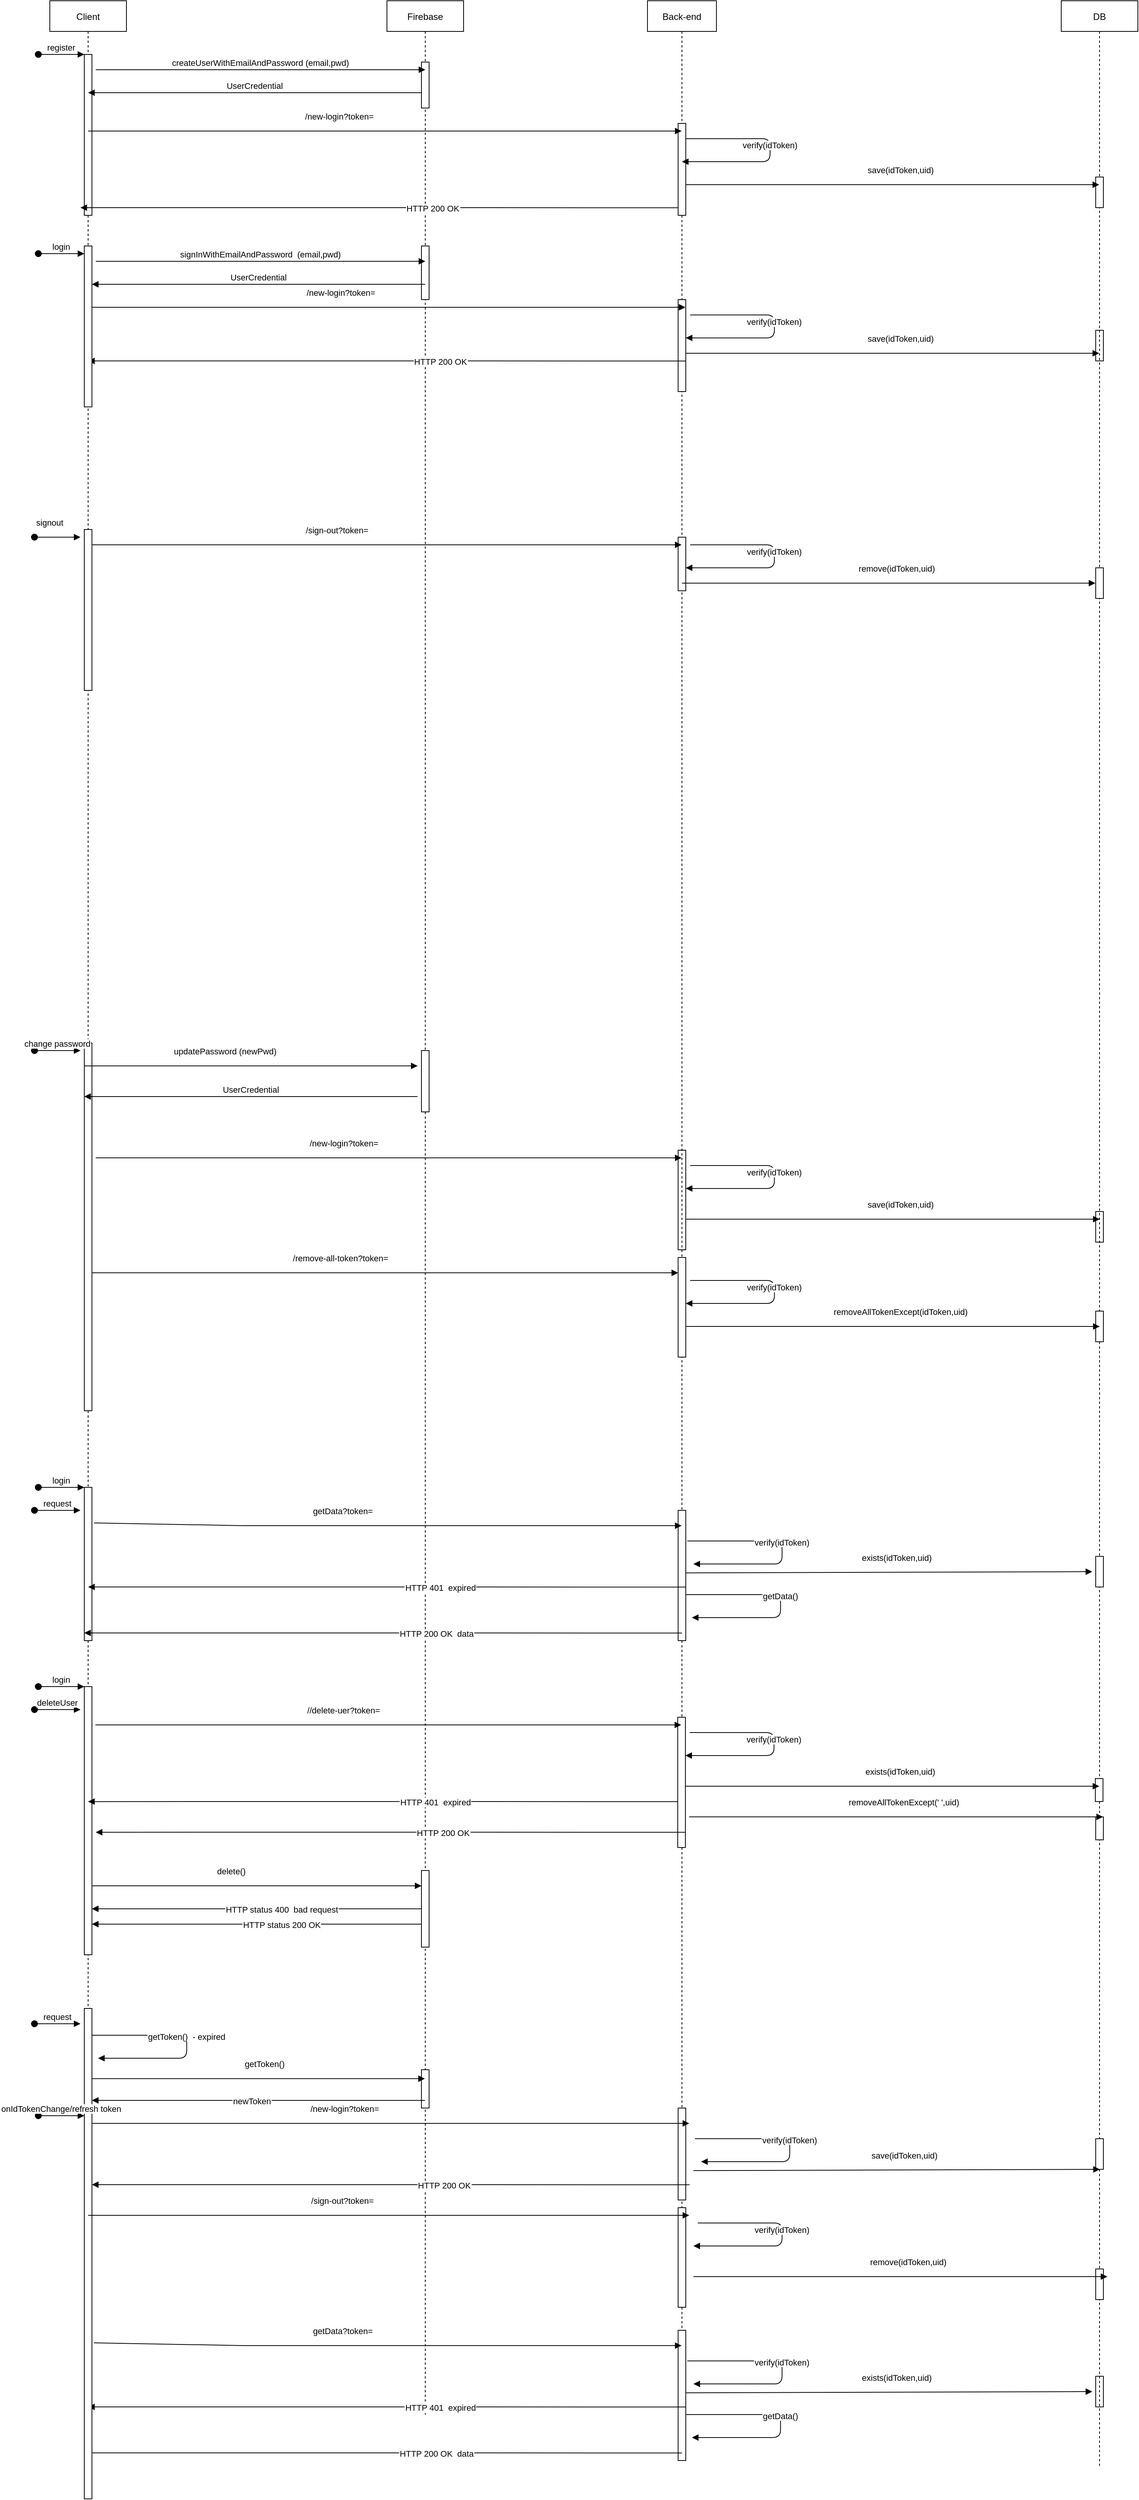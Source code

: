 <mxfile version="13.8.6" type="github">
  <diagram id="kgpKYQtTHZ0yAKxKKP6v" name="Page-1">
    <mxGraphModel dx="1922" dy="1065" grid="1" gridSize="10" guides="1" tooltips="1" connect="1" arrows="1" fold="1" page="1" pageScale="1" pageWidth="850" pageHeight="1100" math="0" shadow="0">
      <root>
        <mxCell id="0" />
        <mxCell id="1" parent="0" />
        <mxCell id="cr8irGBxpJgkFazn-tBJ-20" style="edgeStyle=none;orthogonalLoop=1;jettySize=auto;html=1;shadow=0;endArrow=block;strokeWidth=1;" edge="1" parent="1" source="3nuBFxr9cyL0pnOWT2aG-1">
          <mxGeometry relative="1" as="geometry">
            <mxPoint x="170" y="710" as="targetPoint" />
          </mxGeometry>
        </mxCell>
        <mxCell id="3nuBFxr9cyL0pnOWT2aG-1" value="Client" style="shape=umlLifeline;perimeter=lifelinePerimeter;container=1;collapsible=0;recursiveResize=0;rounded=0;shadow=0;strokeWidth=1;" parent="1" vertex="1">
          <mxGeometry x="120" y="80" width="100" height="3200" as="geometry" />
        </mxCell>
        <mxCell id="3nuBFxr9cyL0pnOWT2aG-2" value="" style="points=[];perimeter=orthogonalPerimeter;rounded=0;shadow=0;strokeWidth=1;" parent="3nuBFxr9cyL0pnOWT2aG-1" vertex="1">
          <mxGeometry x="45" y="70" width="10" height="210" as="geometry" />
        </mxCell>
        <mxCell id="3nuBFxr9cyL0pnOWT2aG-3" value="register" style="verticalAlign=bottom;startArrow=oval;endArrow=block;startSize=8;shadow=0;strokeWidth=1;" parent="3nuBFxr9cyL0pnOWT2aG-1" target="3nuBFxr9cyL0pnOWT2aG-2" edge="1">
          <mxGeometry relative="1" as="geometry">
            <mxPoint x="-15" y="70" as="sourcePoint" />
          </mxGeometry>
        </mxCell>
        <mxCell id="cr8irGBxpJgkFazn-tBJ-95" value="" style="points=[];perimeter=orthogonalPerimeter;rounded=0;shadow=0;strokeWidth=1;" vertex="1" parent="3nuBFxr9cyL0pnOWT2aG-1">
          <mxGeometry x="45" y="1360" width="10" height="480" as="geometry" />
        </mxCell>
        <mxCell id="cr8irGBxpJgkFazn-tBJ-98" value="" style="points=[];perimeter=orthogonalPerimeter;rounded=0;shadow=0;strokeWidth=1;" vertex="1" parent="3nuBFxr9cyL0pnOWT2aG-1">
          <mxGeometry x="820" y="1500" width="10" height="130" as="geometry" />
        </mxCell>
        <mxCell id="cr8irGBxpJgkFazn-tBJ-99" value="/new-login?token=" style="verticalAlign=bottom;endArrow=block;shadow=0;strokeWidth=1;" edge="1" parent="3nuBFxr9cyL0pnOWT2aG-1">
          <mxGeometry x="-0.153" y="10" relative="1" as="geometry">
            <mxPoint x="60" y="1510" as="sourcePoint" />
            <mxPoint x="824.5" y="1510" as="targetPoint" />
            <Array as="points">
              <mxPoint x="255" y="1510" />
            </Array>
            <mxPoint as="offset" />
          </mxGeometry>
        </mxCell>
        <mxCell id="cr8irGBxpJgkFazn-tBJ-101" value="" style="points=[];perimeter=orthogonalPerimeter;rounded=0;shadow=0;strokeWidth=1;" vertex="1" parent="3nuBFxr9cyL0pnOWT2aG-1">
          <mxGeometry x="1365" y="1580" width="10" height="40" as="geometry" />
        </mxCell>
        <mxCell id="cr8irGBxpJgkFazn-tBJ-102" value="updatePassword (newPwd)" style="verticalAlign=bottom;endArrow=block;shadow=0;strokeWidth=1;" edge="1" parent="3nuBFxr9cyL0pnOWT2aG-1">
          <mxGeometry x="-0.153" y="10" relative="1" as="geometry">
            <mxPoint x="45" y="1390" as="sourcePoint" />
            <mxPoint x="480" y="1390" as="targetPoint" />
            <Array as="points">
              <mxPoint x="255" y="1390" />
            </Array>
            <mxPoint as="offset" />
          </mxGeometry>
        </mxCell>
        <mxCell id="cr8irGBxpJgkFazn-tBJ-104" value="change password" style="verticalAlign=bottom;startArrow=oval;endArrow=block;startSize=8;shadow=0;strokeWidth=1;" edge="1" parent="3nuBFxr9cyL0pnOWT2aG-1">
          <mxGeometry relative="1" as="geometry">
            <mxPoint x="-20" y="1370" as="sourcePoint" />
            <mxPoint x="40" y="1370" as="targetPoint" />
          </mxGeometry>
        </mxCell>
        <mxCell id="cr8irGBxpJgkFazn-tBJ-105" value="verify(idToken)" style="verticalAlign=bottom;endArrow=block;shadow=0;strokeWidth=1;" edge="1" parent="3nuBFxr9cyL0pnOWT2aG-1">
          <mxGeometry relative="1" as="geometry">
            <mxPoint x="835.68" y="1520" as="sourcePoint" />
            <mxPoint x="830.004" y="1550" as="targetPoint" />
            <Array as="points">
              <mxPoint x="945.68" y="1520" />
              <mxPoint x="945.68" y="1550" />
              <mxPoint x="845.68" y="1550" />
            </Array>
          </mxGeometry>
        </mxCell>
        <mxCell id="cr8irGBxpJgkFazn-tBJ-108" value="save(idToken,uid)" style="verticalAlign=bottom;endArrow=block;shadow=0;strokeWidth=1;" edge="1" parent="3nuBFxr9cyL0pnOWT2aG-1">
          <mxGeometry x="0.039" y="10" relative="1" as="geometry">
            <mxPoint x="830.004" y="1590" as="sourcePoint" />
            <mxPoint x="1370.18" y="1590" as="targetPoint" />
            <Array as="points" />
            <mxPoint as="offset" />
          </mxGeometry>
        </mxCell>
        <mxCell id="cr8irGBxpJgkFazn-tBJ-164" value="" style="points=[];perimeter=orthogonalPerimeter;rounded=0;shadow=0;strokeWidth=1;" vertex="1" parent="3nuBFxr9cyL0pnOWT2aG-1">
          <mxGeometry x="45" y="2200" width="10" height="350" as="geometry" />
        </mxCell>
        <mxCell id="3nuBFxr9cyL0pnOWT2aG-5" value="Firebase" style="shape=umlLifeline;perimeter=lifelinePerimeter;container=1;collapsible=0;recursiveResize=0;rounded=0;shadow=0;strokeWidth=1;" parent="1" vertex="1">
          <mxGeometry x="560" y="80" width="100" height="3150" as="geometry" />
        </mxCell>
        <mxCell id="3nuBFxr9cyL0pnOWT2aG-6" value="" style="points=[];perimeter=orthogonalPerimeter;rounded=0;shadow=0;strokeWidth=1;" parent="3nuBFxr9cyL0pnOWT2aG-5" vertex="1">
          <mxGeometry x="45" y="80" width="10" height="60" as="geometry" />
        </mxCell>
        <mxCell id="cr8irGBxpJgkFazn-tBJ-24" value="" style="points=[];perimeter=orthogonalPerimeter;rounded=0;shadow=0;strokeWidth=1;" vertex="1" parent="3nuBFxr9cyL0pnOWT2aG-5">
          <mxGeometry x="45" y="320" width="10" height="70" as="geometry" />
        </mxCell>
        <mxCell id="cr8irGBxpJgkFazn-tBJ-109" value="" style="points=[];perimeter=orthogonalPerimeter;rounded=0;shadow=0;strokeWidth=1;" vertex="1" parent="3nuBFxr9cyL0pnOWT2aG-5">
          <mxGeometry x="45" y="1370" width="10" height="80" as="geometry" />
        </mxCell>
        <mxCell id="cr8irGBxpJgkFazn-tBJ-170" value="" style="points=[];perimeter=orthogonalPerimeter;rounded=0;shadow=0;strokeWidth=1;" vertex="1" parent="3nuBFxr9cyL0pnOWT2aG-5">
          <mxGeometry x="45" y="2440" width="10" height="100" as="geometry" />
        </mxCell>
        <mxCell id="cr8irGBxpJgkFazn-tBJ-206" value="" style="points=[];perimeter=orthogonalPerimeter;rounded=0;shadow=0;strokeWidth=1;" vertex="1" parent="3nuBFxr9cyL0pnOWT2aG-5">
          <mxGeometry x="45" y="2700" width="10" height="50" as="geometry" />
        </mxCell>
        <mxCell id="3nuBFxr9cyL0pnOWT2aG-9" value="UserCredential" style="verticalAlign=bottom;endArrow=block;shadow=0;strokeWidth=1;" parent="1" source="3nuBFxr9cyL0pnOWT2aG-6" edge="1">
          <mxGeometry relative="1" as="geometry">
            <mxPoint x="240" y="200" as="sourcePoint" />
            <mxPoint x="170" y="200" as="targetPoint" />
          </mxGeometry>
        </mxCell>
        <mxCell id="cr8irGBxpJgkFazn-tBJ-2" value="createUserWithEmailAndPassword (email,pwd)" style="verticalAlign=bottom;endArrow=block;shadow=0;strokeWidth=1;" edge="1" parent="1">
          <mxGeometry relative="1" as="geometry">
            <mxPoint x="180" y="170" as="sourcePoint" />
            <mxPoint x="610" y="170" as="targetPoint" />
            <Array as="points">
              <mxPoint x="390" y="170" />
            </Array>
          </mxGeometry>
        </mxCell>
        <mxCell id="cr8irGBxpJgkFazn-tBJ-3" value="Back-end" style="shape=umlLifeline;perimeter=lifelinePerimeter;container=1;collapsible=0;recursiveResize=0;rounded=0;shadow=0;strokeWidth=1;" vertex="1" parent="1">
          <mxGeometry x="900" y="80" width="90" height="3210" as="geometry" />
        </mxCell>
        <mxCell id="cr8irGBxpJgkFazn-tBJ-4" value="" style="points=[];perimeter=orthogonalPerimeter;rounded=0;shadow=0;strokeWidth=1;" vertex="1" parent="cr8irGBxpJgkFazn-tBJ-3">
          <mxGeometry x="40" y="160" width="10" height="120" as="geometry" />
        </mxCell>
        <mxCell id="cr8irGBxpJgkFazn-tBJ-26" value="" style="points=[];perimeter=orthogonalPerimeter;rounded=0;shadow=0;strokeWidth=1;" vertex="1" parent="cr8irGBxpJgkFazn-tBJ-3">
          <mxGeometry x="40" y="390" width="10" height="120" as="geometry" />
        </mxCell>
        <mxCell id="cr8irGBxpJgkFazn-tBJ-27" value="" style="points=[];perimeter=orthogonalPerimeter;rounded=0;shadow=0;strokeWidth=1;" vertex="1" parent="cr8irGBxpJgkFazn-tBJ-3">
          <mxGeometry x="585" y="430" width="10" height="40" as="geometry" />
        </mxCell>
        <mxCell id="cr8irGBxpJgkFazn-tBJ-28" value="/new-login?token=" style="verticalAlign=bottom;endArrow=block;shadow=0;strokeWidth=1;" edge="1" parent="cr8irGBxpJgkFazn-tBJ-3">
          <mxGeometry x="-0.153" y="10" relative="1" as="geometry">
            <mxPoint x="-730" y="400" as="sourcePoint" />
            <mxPoint x="49.5" y="400" as="targetPoint" />
            <Array as="points">
              <mxPoint x="-520" y="400" />
            </Array>
            <mxPoint as="offset" />
          </mxGeometry>
        </mxCell>
        <mxCell id="cr8irGBxpJgkFazn-tBJ-34" value="HTTP 200 OK" style="verticalAlign=bottom;endArrow=block;shadow=0;strokeWidth=1;entryX=0.5;entryY=0.567;entryDx=0;entryDy=0;entryPerimeter=0;" edge="1" parent="cr8irGBxpJgkFazn-tBJ-3">
          <mxGeometry x="-0.179" y="10" relative="1" as="geometry">
            <mxPoint x="50" y="470.1" as="sourcePoint" />
            <mxPoint x="-730" y="470" as="targetPoint" />
            <Array as="points">
              <mxPoint x="-520" y="470" />
            </Array>
            <mxPoint as="offset" />
          </mxGeometry>
        </mxCell>
        <mxCell id="cr8irGBxpJgkFazn-tBJ-87" value="verify(idToken)" style="verticalAlign=bottom;endArrow=block;shadow=0;strokeWidth=1;" edge="1" parent="cr8irGBxpJgkFazn-tBJ-3">
          <mxGeometry relative="1" as="geometry">
            <mxPoint x="55.68" y="410" as="sourcePoint" />
            <mxPoint x="50.004" y="440" as="targetPoint" />
            <Array as="points">
              <mxPoint x="165.68" y="410" />
              <mxPoint x="165.68" y="440" />
              <mxPoint x="65.68" y="440" />
            </Array>
          </mxGeometry>
        </mxCell>
        <mxCell id="cr8irGBxpJgkFazn-tBJ-116" value="" style="points=[];perimeter=orthogonalPerimeter;rounded=0;shadow=0;strokeWidth=1;" vertex="1" parent="cr8irGBxpJgkFazn-tBJ-3">
          <mxGeometry x="40" y="1640" width="10" height="130" as="geometry" />
        </mxCell>
        <mxCell id="cr8irGBxpJgkFazn-tBJ-208" value="" style="points=[];perimeter=orthogonalPerimeter;rounded=0;shadow=0;strokeWidth=1;" vertex="1" parent="cr8irGBxpJgkFazn-tBJ-3">
          <mxGeometry x="585" y="3100" width="10" height="40" as="geometry" />
        </mxCell>
        <mxCell id="cr8irGBxpJgkFazn-tBJ-210" value="" style="points=[];perimeter=orthogonalPerimeter;rounded=0;shadow=0;strokeWidth=1;" vertex="1" parent="cr8irGBxpJgkFazn-tBJ-3">
          <mxGeometry x="40" y="3040" width="10" height="170" as="geometry" />
        </mxCell>
        <mxCell id="cr8irGBxpJgkFazn-tBJ-211" value="getData?token=" style="verticalAlign=bottom;endArrow=block;shadow=0;strokeWidth=1;exitX=1.259;exitY=0.232;exitDx=0;exitDy=0;exitPerimeter=0;" edge="1" parent="cr8irGBxpJgkFazn-tBJ-3">
          <mxGeometry x="-0.153" y="10" relative="1" as="geometry">
            <mxPoint x="-722.41" y="3056.4" as="sourcePoint" />
            <mxPoint x="44.5" y="3060" as="targetPoint" />
            <Array as="points">
              <mxPoint x="-525" y="3060" />
            </Array>
            <mxPoint as="offset" />
          </mxGeometry>
        </mxCell>
        <mxCell id="cr8irGBxpJgkFazn-tBJ-212" value="HTTP 200 OK  data" style="verticalAlign=bottom;endArrow=block;shadow=0;strokeWidth=1;entryX=0.5;entryY=0.567;entryDx=0;entryDy=0;entryPerimeter=0;" edge="1" parent="cr8irGBxpJgkFazn-tBJ-3">
          <mxGeometry x="-0.179" y="10" relative="1" as="geometry">
            <mxPoint x="45.0" y="3200.1" as="sourcePoint" />
            <mxPoint x="-735" y="3200" as="targetPoint" />
            <Array as="points">
              <mxPoint x="-525" y="3200" />
            </Array>
            <mxPoint as="offset" />
          </mxGeometry>
        </mxCell>
        <mxCell id="cr8irGBxpJgkFazn-tBJ-214" value="exists(idToken,uid)" style="verticalAlign=bottom;endArrow=block;shadow=0;strokeWidth=1;exitX=1.406;exitY=0.514;exitDx=0;exitDy=0;exitPerimeter=0;" edge="1" parent="cr8irGBxpJgkFazn-tBJ-3">
          <mxGeometry x="0.039" y="10" relative="1" as="geometry">
            <mxPoint x="50.0" y="3121.68" as="sourcePoint" />
            <mxPoint x="580.44" y="3120" as="targetPoint" />
            <Array as="points" />
            <mxPoint as="offset" />
          </mxGeometry>
        </mxCell>
        <mxCell id="cr8irGBxpJgkFazn-tBJ-215" value="verify(idToken)" style="verticalAlign=bottom;endArrow=block;shadow=0;strokeWidth=1;" edge="1" parent="cr8irGBxpJgkFazn-tBJ-3">
          <mxGeometry relative="1" as="geometry">
            <mxPoint x="52" y="3080" as="sourcePoint" />
            <mxPoint x="60.004" y="3110" as="targetPoint" />
            <Array as="points">
              <mxPoint x="175.68" y="3080" />
              <mxPoint x="175.68" y="3110" />
              <mxPoint x="75.68" y="3110" />
            </Array>
          </mxGeometry>
        </mxCell>
        <mxCell id="cr8irGBxpJgkFazn-tBJ-216" value="getData()" style="verticalAlign=bottom;endArrow=block;shadow=0;strokeWidth=1;" edge="1" parent="cr8irGBxpJgkFazn-tBJ-3">
          <mxGeometry relative="1" as="geometry">
            <mxPoint x="50" y="3150" as="sourcePoint" />
            <mxPoint x="58.004" y="3180" as="targetPoint" />
            <Array as="points">
              <mxPoint x="173.68" y="3150" />
              <mxPoint x="173.68" y="3180" />
              <mxPoint x="73.68" y="3180" />
            </Array>
          </mxGeometry>
        </mxCell>
        <mxCell id="cr8irGBxpJgkFazn-tBJ-217" value="HTTP 401  expired" style="verticalAlign=bottom;endArrow=block;shadow=0;strokeWidth=1;entryX=0.5;entryY=0.567;entryDx=0;entryDy=0;entryPerimeter=0;" edge="1" parent="cr8irGBxpJgkFazn-tBJ-3">
          <mxGeometry x="-0.179" y="10" relative="1" as="geometry">
            <mxPoint x="50.0" y="3140.1" as="sourcePoint" />
            <mxPoint x="-730" y="3140" as="targetPoint" />
            <Array as="points">
              <mxPoint x="-520" y="3140" />
            </Array>
            <mxPoint as="offset" />
          </mxGeometry>
        </mxCell>
        <mxCell id="cr8irGBxpJgkFazn-tBJ-188" value="" style="points=[];perimeter=orthogonalPerimeter;rounded=0;shadow=0;strokeWidth=1;" vertex="1" parent="cr8irGBxpJgkFazn-tBJ-3">
          <mxGeometry x="40" y="2750" width="10" height="120" as="geometry" />
        </mxCell>
        <mxCell id="cr8irGBxpJgkFazn-tBJ-5" value="DB" style="shape=umlLifeline;perimeter=lifelinePerimeter;container=1;collapsible=0;recursiveResize=0;rounded=0;shadow=0;strokeWidth=1;" vertex="1" parent="1">
          <mxGeometry x="1440" y="80" width="100" height="3220" as="geometry" />
        </mxCell>
        <mxCell id="cr8irGBxpJgkFazn-tBJ-6" value="" style="points=[];perimeter=orthogonalPerimeter;rounded=0;shadow=0;strokeWidth=1;" vertex="1" parent="cr8irGBxpJgkFazn-tBJ-5">
          <mxGeometry x="45" y="230" width="10" height="40" as="geometry" />
        </mxCell>
        <mxCell id="cr8irGBxpJgkFazn-tBJ-37" value="" style="points=[];perimeter=orthogonalPerimeter;rounded=0;shadow=0;strokeWidth=1;" vertex="1" parent="cr8irGBxpJgkFazn-tBJ-5">
          <mxGeometry x="45" y="740" width="10" height="40" as="geometry" />
        </mxCell>
        <mxCell id="cr8irGBxpJgkFazn-tBJ-119" value="" style="points=[];perimeter=orthogonalPerimeter;rounded=0;shadow=0;strokeWidth=1;" vertex="1" parent="cr8irGBxpJgkFazn-tBJ-5">
          <mxGeometry x="45" y="1710" width="10" height="40" as="geometry" />
        </mxCell>
        <mxCell id="cr8irGBxpJgkFazn-tBJ-124" value="" style="points=[];perimeter=orthogonalPerimeter;rounded=0;shadow=0;strokeWidth=1;" vertex="1" parent="cr8irGBxpJgkFazn-tBJ-5">
          <mxGeometry x="45" y="2030" width="10" height="40" as="geometry" />
        </mxCell>
        <mxCell id="cr8irGBxpJgkFazn-tBJ-167" value="" style="points=[];perimeter=orthogonalPerimeter;rounded=0;shadow=0;strokeWidth=1;" vertex="1" parent="cr8irGBxpJgkFazn-tBJ-5">
          <mxGeometry x="45" y="2370" width="10" height="30" as="geometry" />
        </mxCell>
        <mxCell id="cr8irGBxpJgkFazn-tBJ-192" value="" style="points=[];perimeter=orthogonalPerimeter;rounded=0;shadow=0;strokeWidth=1;" vertex="1" parent="cr8irGBxpJgkFazn-tBJ-5">
          <mxGeometry x="45" y="2960" width="10" height="40" as="geometry" />
        </mxCell>
        <mxCell id="cr8irGBxpJgkFazn-tBJ-191" value="" style="points=[];perimeter=orthogonalPerimeter;rounded=0;shadow=0;strokeWidth=1;" vertex="1" parent="cr8irGBxpJgkFazn-tBJ-5">
          <mxGeometry x="45" y="2790" width="10" height="40" as="geometry" />
        </mxCell>
        <mxCell id="cr8irGBxpJgkFazn-tBJ-10" value="/new-login?token=" style="verticalAlign=bottom;endArrow=block;shadow=0;strokeWidth=1;" edge="1" parent="1" target="cr8irGBxpJgkFazn-tBJ-3">
          <mxGeometry x="-0.153" y="10" relative="1" as="geometry">
            <mxPoint x="170" y="250" as="sourcePoint" />
            <mxPoint x="600" y="250" as="targetPoint" />
            <Array as="points">
              <mxPoint x="380" y="250" />
            </Array>
            <mxPoint as="offset" />
          </mxGeometry>
        </mxCell>
        <mxCell id="cr8irGBxpJgkFazn-tBJ-13" value="verify(idToken)" style="verticalAlign=bottom;endArrow=block;shadow=0;strokeWidth=1;" edge="1" parent="1" target="cr8irGBxpJgkFazn-tBJ-3">
          <mxGeometry relative="1" as="geometry">
            <mxPoint x="950" y="260" as="sourcePoint" />
            <mxPoint x="1000" y="310" as="targetPoint" />
            <Array as="points">
              <mxPoint x="1060" y="260" />
              <mxPoint x="1060" y="290" />
              <mxPoint x="960" y="290" />
            </Array>
          </mxGeometry>
        </mxCell>
        <mxCell id="cr8irGBxpJgkFazn-tBJ-18" value="HTTP 200 OK" style="verticalAlign=bottom;endArrow=block;shadow=0;strokeWidth=1;entryX=0.5;entryY=0.567;entryDx=0;entryDy=0;entryPerimeter=0;" edge="1" parent="1">
          <mxGeometry x="-0.179" y="10" relative="1" as="geometry">
            <mxPoint x="940" y="350.1" as="sourcePoint" />
            <mxPoint x="160" y="350" as="targetPoint" />
            <Array as="points">
              <mxPoint x="370" y="350" />
            </Array>
            <mxPoint as="offset" />
          </mxGeometry>
        </mxCell>
        <mxCell id="cr8irGBxpJgkFazn-tBJ-21" value="" style="points=[];perimeter=orthogonalPerimeter;rounded=0;shadow=0;strokeWidth=1;" vertex="1" parent="1">
          <mxGeometry x="165" y="400" width="10" height="210" as="geometry" />
        </mxCell>
        <mxCell id="cr8irGBxpJgkFazn-tBJ-22" value="login" style="verticalAlign=bottom;startArrow=oval;endArrow=block;startSize=8;shadow=0;strokeWidth=1;" edge="1" parent="1">
          <mxGeometry relative="1" as="geometry">
            <mxPoint x="105" y="410" as="sourcePoint" />
            <mxPoint x="165" y="410" as="targetPoint" />
          </mxGeometry>
        </mxCell>
        <mxCell id="cr8irGBxpJgkFazn-tBJ-23" value="signInWithEmailAndPassword  (email,pwd)" style="verticalAlign=bottom;endArrow=block;shadow=0;strokeWidth=1;" edge="1" parent="1">
          <mxGeometry relative="1" as="geometry">
            <mxPoint x="180" y="420" as="sourcePoint" />
            <mxPoint x="610" y="420" as="targetPoint" />
            <Array as="points">
              <mxPoint x="390" y="420" />
            </Array>
          </mxGeometry>
        </mxCell>
        <mxCell id="cr8irGBxpJgkFazn-tBJ-25" value="UserCredential" style="verticalAlign=bottom;endArrow=block;shadow=0;strokeWidth=1;" edge="1" parent="1">
          <mxGeometry relative="1" as="geometry">
            <mxPoint x="610" y="450" as="sourcePoint" />
            <mxPoint x="175" y="450" as="targetPoint" />
          </mxGeometry>
        </mxCell>
        <mxCell id="cr8irGBxpJgkFazn-tBJ-36" value="" style="points=[];perimeter=orthogonalPerimeter;rounded=0;shadow=0;strokeWidth=1;" vertex="1" parent="1">
          <mxGeometry x="940" y="780" width="10" height="70" as="geometry" />
        </mxCell>
        <mxCell id="cr8irGBxpJgkFazn-tBJ-38" value="/sign-out?token=" style="verticalAlign=bottom;endArrow=block;shadow=0;strokeWidth=1;" edge="1" parent="1">
          <mxGeometry x="-0.153" y="10" relative="1" as="geometry">
            <mxPoint x="165" y="790" as="sourcePoint" />
            <mxPoint x="944.5" y="790" as="targetPoint" />
            <Array as="points">
              <mxPoint x="375" y="790" />
            </Array>
            <mxPoint as="offset" />
          </mxGeometry>
        </mxCell>
        <mxCell id="cr8irGBxpJgkFazn-tBJ-41" value="remove(idToken,uid)" style="verticalAlign=bottom;endArrow=block;shadow=0;strokeWidth=1;" edge="1" parent="1" source="cr8irGBxpJgkFazn-tBJ-3">
          <mxGeometry x="0.039" y="10" relative="1" as="geometry">
            <mxPoint x="1215" y="840" as="sourcePoint" />
            <mxPoint x="1484.5" y="840" as="targetPoint" />
            <Array as="points" />
            <mxPoint as="offset" />
          </mxGeometry>
        </mxCell>
        <mxCell id="cr8irGBxpJgkFazn-tBJ-45" value="" style="points=[];perimeter=orthogonalPerimeter;rounded=0;shadow=0;strokeWidth=1;" vertex="1" parent="1">
          <mxGeometry x="165" y="770" width="10" height="210" as="geometry" />
        </mxCell>
        <mxCell id="cr8irGBxpJgkFazn-tBJ-46" value="signout" style="verticalAlign=bottom;startArrow=oval;endArrow=block;startSize=8;shadow=0;strokeWidth=1;" edge="1" parent="1">
          <mxGeometry x="-0.333" y="10" relative="1" as="geometry">
            <mxPoint x="100" y="780" as="sourcePoint" />
            <mxPoint x="160" y="780" as="targetPoint" />
            <mxPoint as="offset" />
          </mxGeometry>
        </mxCell>
        <mxCell id="cr8irGBxpJgkFazn-tBJ-86" value="save(idToken,uid)" style="verticalAlign=bottom;endArrow=block;shadow=0;strokeWidth=1;" edge="1" parent="1" target="cr8irGBxpJgkFazn-tBJ-5">
          <mxGeometry x="0.039" y="10" relative="1" as="geometry">
            <mxPoint x="950" y="320" as="sourcePoint" />
            <mxPoint x="1200" y="320" as="targetPoint" />
            <Array as="points" />
            <mxPoint as="offset" />
          </mxGeometry>
        </mxCell>
        <mxCell id="cr8irGBxpJgkFazn-tBJ-88" value="save(idToken,uid)" style="verticalAlign=bottom;endArrow=block;shadow=0;strokeWidth=1;" edge="1" parent="1">
          <mxGeometry x="0.039" y="10" relative="1" as="geometry">
            <mxPoint x="950" y="540" as="sourcePoint" />
            <mxPoint x="1489.5" y="540" as="targetPoint" />
            <Array as="points" />
            <mxPoint as="offset" />
          </mxGeometry>
        </mxCell>
        <mxCell id="cr8irGBxpJgkFazn-tBJ-89" value="verify(idToken)" style="verticalAlign=bottom;endArrow=block;shadow=0;strokeWidth=1;" edge="1" parent="1">
          <mxGeometry relative="1" as="geometry">
            <mxPoint x="955.68" y="790" as="sourcePoint" />
            <mxPoint x="950.004" y="820" as="targetPoint" />
            <Array as="points">
              <mxPoint x="1065.68" y="790" />
              <mxPoint x="1065.68" y="820" />
              <mxPoint x="965.68" y="820" />
            </Array>
          </mxGeometry>
        </mxCell>
        <mxCell id="cr8irGBxpJgkFazn-tBJ-114" value="UserCredential" style="verticalAlign=bottom;endArrow=block;shadow=0;strokeWidth=1;" edge="1" parent="1">
          <mxGeometry relative="1" as="geometry">
            <mxPoint x="600" y="1510" as="sourcePoint" />
            <mxPoint x="165" y="1510" as="targetPoint" />
          </mxGeometry>
        </mxCell>
        <mxCell id="cr8irGBxpJgkFazn-tBJ-115" value="/remove-all-token?token=" style="verticalAlign=bottom;endArrow=block;shadow=0;strokeWidth=1;" edge="1" parent="1">
          <mxGeometry x="-0.153" y="10" relative="1" as="geometry">
            <mxPoint x="175.5" y="1740" as="sourcePoint" />
            <mxPoint x="940" y="1740" as="targetPoint" />
            <Array as="points">
              <mxPoint x="370.5" y="1740" />
            </Array>
            <mxPoint as="offset" />
          </mxGeometry>
        </mxCell>
        <mxCell id="cr8irGBxpJgkFazn-tBJ-117" value="verify(idToken)" style="verticalAlign=bottom;endArrow=block;shadow=0;strokeWidth=1;" edge="1" parent="1">
          <mxGeometry relative="1" as="geometry">
            <mxPoint x="955.68" y="1750" as="sourcePoint" />
            <mxPoint x="950.004" y="1780" as="targetPoint" />
            <Array as="points">
              <mxPoint x="1065.68" y="1750" />
              <mxPoint x="1065.68" y="1780" />
              <mxPoint x="965.68" y="1780" />
            </Array>
          </mxGeometry>
        </mxCell>
        <mxCell id="cr8irGBxpJgkFazn-tBJ-118" value="removeAllTokenExcept(idToken,uid)" style="verticalAlign=bottom;endArrow=block;shadow=0;strokeWidth=1;" edge="1" parent="1">
          <mxGeometry x="0.039" y="10" relative="1" as="geometry">
            <mxPoint x="950" y="1810" as="sourcePoint" />
            <mxPoint x="1490.176" y="1810" as="targetPoint" />
            <Array as="points" />
            <mxPoint as="offset" />
          </mxGeometry>
        </mxCell>
        <mxCell id="cr8irGBxpJgkFazn-tBJ-120" value="" style="points=[];perimeter=orthogonalPerimeter;rounded=0;shadow=0;strokeWidth=1;" vertex="1" parent="1">
          <mxGeometry x="165" y="2020" width="10" height="200" as="geometry" />
        </mxCell>
        <mxCell id="cr8irGBxpJgkFazn-tBJ-121" value="" style="points=[];perimeter=orthogonalPerimeter;rounded=0;shadow=0;strokeWidth=1;" vertex="1" parent="1">
          <mxGeometry x="940" y="2050" width="10" height="170" as="geometry" />
        </mxCell>
        <mxCell id="cr8irGBxpJgkFazn-tBJ-126" value="getData?token=" style="verticalAlign=bottom;endArrow=block;shadow=0;strokeWidth=1;exitX=1.259;exitY=0.232;exitDx=0;exitDy=0;exitPerimeter=0;" edge="1" parent="1" source="cr8irGBxpJgkFazn-tBJ-120">
          <mxGeometry x="-0.153" y="10" relative="1" as="geometry">
            <mxPoint x="165" y="2070" as="sourcePoint" />
            <mxPoint x="944.5" y="2070" as="targetPoint" />
            <Array as="points">
              <mxPoint x="375" y="2070" />
            </Array>
            <mxPoint as="offset" />
          </mxGeometry>
        </mxCell>
        <mxCell id="cr8irGBxpJgkFazn-tBJ-127" value="HTTP 200 OK  data" style="verticalAlign=bottom;endArrow=block;shadow=0;strokeWidth=1;entryX=0.5;entryY=0.567;entryDx=0;entryDy=0;entryPerimeter=0;" edge="1" parent="1">
          <mxGeometry x="-0.179" y="10" relative="1" as="geometry">
            <mxPoint x="945.0" y="2210.1" as="sourcePoint" />
            <mxPoint x="165" y="2210" as="targetPoint" />
            <Array as="points">
              <mxPoint x="375" y="2210" />
            </Array>
            <mxPoint as="offset" />
          </mxGeometry>
        </mxCell>
        <mxCell id="cr8irGBxpJgkFazn-tBJ-128" value="request" style="verticalAlign=bottom;startArrow=oval;endArrow=block;startSize=8;shadow=0;strokeWidth=1;" edge="1" parent="1">
          <mxGeometry relative="1" as="geometry">
            <mxPoint x="100" y="2050" as="sourcePoint" />
            <mxPoint x="160" y="2050" as="targetPoint" />
          </mxGeometry>
        </mxCell>
        <mxCell id="cr8irGBxpJgkFazn-tBJ-130" value="exists(idToken,uid)" style="verticalAlign=bottom;endArrow=block;shadow=0;strokeWidth=1;exitX=1.406;exitY=0.514;exitDx=0;exitDy=0;exitPerimeter=0;" edge="1" parent="1">
          <mxGeometry x="0.039" y="10" relative="1" as="geometry">
            <mxPoint x="950.0" y="2131.68" as="sourcePoint" />
            <mxPoint x="1480.44" y="2130" as="targetPoint" />
            <Array as="points" />
            <mxPoint as="offset" />
          </mxGeometry>
        </mxCell>
        <mxCell id="cr8irGBxpJgkFazn-tBJ-131" value="verify(idToken)" style="verticalAlign=bottom;endArrow=block;shadow=0;strokeWidth=1;" edge="1" parent="1">
          <mxGeometry relative="1" as="geometry">
            <mxPoint x="952" y="2090" as="sourcePoint" />
            <mxPoint x="960.004" y="2120" as="targetPoint" />
            <Array as="points">
              <mxPoint x="1075.68" y="2090" />
              <mxPoint x="1075.68" y="2120" />
              <mxPoint x="975.68" y="2120" />
            </Array>
          </mxGeometry>
        </mxCell>
        <mxCell id="cr8irGBxpJgkFazn-tBJ-133" value="getData()" style="verticalAlign=bottom;endArrow=block;shadow=0;strokeWidth=1;" edge="1" parent="1">
          <mxGeometry relative="1" as="geometry">
            <mxPoint x="950" y="2160" as="sourcePoint" />
            <mxPoint x="958.004" y="2190" as="targetPoint" />
            <Array as="points">
              <mxPoint x="1073.68" y="2160" />
              <mxPoint x="1073.68" y="2190" />
              <mxPoint x="973.68" y="2190" />
            </Array>
          </mxGeometry>
        </mxCell>
        <mxCell id="cr8irGBxpJgkFazn-tBJ-134" value="HTTP 401  expired" style="verticalAlign=bottom;endArrow=block;shadow=0;strokeWidth=1;entryX=0.5;entryY=0.567;entryDx=0;entryDy=0;entryPerimeter=0;" edge="1" parent="1">
          <mxGeometry x="-0.179" y="10" relative="1" as="geometry">
            <mxPoint x="950.0" y="2150.1" as="sourcePoint" />
            <mxPoint x="170" y="2150" as="targetPoint" />
            <Array as="points">
              <mxPoint x="380" y="2150" />
            </Array>
            <mxPoint as="offset" />
          </mxGeometry>
        </mxCell>
        <mxCell id="cr8irGBxpJgkFazn-tBJ-135" value="login" style="verticalAlign=bottom;startArrow=oval;endArrow=block;startSize=8;shadow=0;strokeWidth=1;" edge="1" parent="1">
          <mxGeometry relative="1" as="geometry">
            <mxPoint x="105" y="2020" as="sourcePoint" />
            <mxPoint x="165" y="2020" as="targetPoint" />
          </mxGeometry>
        </mxCell>
        <mxCell id="cr8irGBxpJgkFazn-tBJ-150" value="" style="points=[];perimeter=orthogonalPerimeter;rounded=0;shadow=0;strokeWidth=1;" vertex="1" parent="1">
          <mxGeometry x="939.5" y="2320" width="10" height="170" as="geometry" />
        </mxCell>
        <mxCell id="cr8irGBxpJgkFazn-tBJ-151" value="//delete-uer?token=" style="verticalAlign=bottom;endArrow=block;shadow=0;strokeWidth=1;" edge="1" parent="1">
          <mxGeometry x="-0.153" y="10" relative="1" as="geometry">
            <mxPoint x="179.5" y="2330" as="sourcePoint" />
            <mxPoint x="944" y="2330" as="targetPoint" />
            <Array as="points">
              <mxPoint x="374.5" y="2330" />
            </Array>
            <mxPoint as="offset" />
          </mxGeometry>
        </mxCell>
        <mxCell id="cr8irGBxpJgkFazn-tBJ-152" value="" style="points=[];perimeter=orthogonalPerimeter;rounded=0;shadow=0;strokeWidth=1;" vertex="1" parent="1">
          <mxGeometry x="1484.5" y="2400" width="10" height="30" as="geometry" />
        </mxCell>
        <mxCell id="cr8irGBxpJgkFazn-tBJ-154" value="deleteUser" style="verticalAlign=bottom;startArrow=oval;endArrow=block;startSize=8;shadow=0;strokeWidth=1;" edge="1" parent="1">
          <mxGeometry relative="1" as="geometry">
            <mxPoint x="100" y="2310" as="sourcePoint" />
            <mxPoint x="160" y="2310" as="targetPoint" />
          </mxGeometry>
        </mxCell>
        <mxCell id="cr8irGBxpJgkFazn-tBJ-155" value="verify(idToken)" style="verticalAlign=bottom;endArrow=block;shadow=0;strokeWidth=1;" edge="1" parent="1">
          <mxGeometry relative="1" as="geometry">
            <mxPoint x="955.18" y="2340" as="sourcePoint" />
            <mxPoint x="949.504" y="2370" as="targetPoint" />
            <Array as="points">
              <mxPoint x="1065.18" y="2340" />
              <mxPoint x="1065.18" y="2370" />
              <mxPoint x="965.18" y="2370" />
            </Array>
          </mxGeometry>
        </mxCell>
        <mxCell id="cr8irGBxpJgkFazn-tBJ-156" value="exists(idToken,uid)" style="verticalAlign=bottom;endArrow=block;shadow=0;strokeWidth=1;" edge="1" parent="1">
          <mxGeometry x="0.039" y="10" relative="1" as="geometry">
            <mxPoint x="949.504" y="2410" as="sourcePoint" />
            <mxPoint x="1489.68" y="2410" as="targetPoint" />
            <Array as="points" />
            <mxPoint as="offset" />
          </mxGeometry>
        </mxCell>
        <mxCell id="cr8irGBxpJgkFazn-tBJ-161" value="delete()" style="verticalAlign=bottom;endArrow=block;shadow=0;strokeWidth=1;" edge="1" parent="1" target="cr8irGBxpJgkFazn-tBJ-170">
          <mxGeometry x="-0.153" y="10" relative="1" as="geometry">
            <mxPoint x="175" y="2540" as="sourcePoint" />
            <mxPoint x="939.5" y="2540" as="targetPoint" />
            <Array as="points">
              <mxPoint x="370" y="2540" />
            </Array>
            <mxPoint as="offset" />
          </mxGeometry>
        </mxCell>
        <mxCell id="cr8irGBxpJgkFazn-tBJ-165" value="login" style="verticalAlign=bottom;startArrow=oval;endArrow=block;startSize=8;shadow=0;strokeWidth=1;" edge="1" parent="1">
          <mxGeometry relative="1" as="geometry">
            <mxPoint x="105" y="2280" as="sourcePoint" />
            <mxPoint x="165" y="2280" as="targetPoint" />
          </mxGeometry>
        </mxCell>
        <mxCell id="cr8irGBxpJgkFazn-tBJ-166" value="removeAllTokenExcept(&#39; &#39;,uid)" style="verticalAlign=bottom;endArrow=block;shadow=0;strokeWidth=1;" edge="1" parent="1">
          <mxGeometry x="0.039" y="10" relative="1" as="geometry">
            <mxPoint x="954.324" y="2450" as="sourcePoint" />
            <mxPoint x="1494.5" y="2450" as="targetPoint" />
            <Array as="points" />
            <mxPoint as="offset" />
          </mxGeometry>
        </mxCell>
        <mxCell id="cr8irGBxpJgkFazn-tBJ-168" value="HTTP 401  expired" style="verticalAlign=bottom;endArrow=block;shadow=0;strokeWidth=1;" edge="1" parent="1">
          <mxGeometry x="-0.179" y="10" relative="1" as="geometry">
            <mxPoint x="939.5" y="2430.1" as="sourcePoint" />
            <mxPoint x="170" y="2430.1" as="targetPoint" />
            <Array as="points">
              <mxPoint x="369.5" y="2430" />
            </Array>
            <mxPoint as="offset" />
          </mxGeometry>
        </mxCell>
        <mxCell id="cr8irGBxpJgkFazn-tBJ-169" value="HTTP 200 OK" style="verticalAlign=bottom;endArrow=block;shadow=0;strokeWidth=1;" edge="1" parent="1">
          <mxGeometry x="-0.179" y="10" relative="1" as="geometry">
            <mxPoint x="949.5" y="2470.1" as="sourcePoint" />
            <mxPoint x="180" y="2470.1" as="targetPoint" />
            <Array as="points">
              <mxPoint x="379.5" y="2470" />
            </Array>
            <mxPoint as="offset" />
          </mxGeometry>
        </mxCell>
        <mxCell id="cr8irGBxpJgkFazn-tBJ-171" value="HTTP status 400  bad request" style="verticalAlign=bottom;endArrow=block;shadow=0;strokeWidth=1;" edge="1" parent="1">
          <mxGeometry x="-0.153" y="10" relative="1" as="geometry">
            <mxPoint x="605" y="2570" as="sourcePoint" />
            <mxPoint x="175" y="2570" as="targetPoint" />
            <Array as="points">
              <mxPoint x="370" y="2570" />
            </Array>
            <mxPoint as="offset" />
          </mxGeometry>
        </mxCell>
        <mxCell id="cr8irGBxpJgkFazn-tBJ-172" value="HTTP status 200 OK" style="verticalAlign=bottom;endArrow=block;shadow=0;strokeWidth=1;" edge="1" parent="1">
          <mxGeometry x="-0.153" y="10" relative="1" as="geometry">
            <mxPoint x="605" y="2590" as="sourcePoint" />
            <mxPoint x="175" y="2590" as="targetPoint" />
            <Array as="points">
              <mxPoint x="370" y="2590" />
            </Array>
            <mxPoint as="offset" />
          </mxGeometry>
        </mxCell>
        <mxCell id="cr8irGBxpJgkFazn-tBJ-187" value="" style="points=[];perimeter=orthogonalPerimeter;rounded=0;shadow=0;strokeWidth=1;" vertex="1" parent="1">
          <mxGeometry x="165" y="2700" width="10" height="640" as="geometry" />
        </mxCell>
        <mxCell id="cr8irGBxpJgkFazn-tBJ-189" value="" style="points=[];perimeter=orthogonalPerimeter;rounded=0;shadow=0;strokeWidth=1;" vertex="1" parent="1">
          <mxGeometry x="940" y="2960" width="10" height="130" as="geometry" />
        </mxCell>
        <mxCell id="cr8irGBxpJgkFazn-tBJ-190" value="/sign-out?token=" style="verticalAlign=bottom;endArrow=block;shadow=0;strokeWidth=1;" edge="1" parent="1" source="3nuBFxr9cyL0pnOWT2aG-1">
          <mxGeometry x="-0.153" y="10" relative="1" as="geometry">
            <mxPoint x="190" y="2970" as="sourcePoint" />
            <mxPoint x="954.5" y="2970" as="targetPoint" />
            <Array as="points">
              <mxPoint x="385" y="2970" />
            </Array>
            <mxPoint as="offset" />
          </mxGeometry>
        </mxCell>
        <mxCell id="cr8irGBxpJgkFazn-tBJ-193" value="/new-login?token=" style="verticalAlign=bottom;endArrow=block;shadow=0;strokeWidth=1;" edge="1" parent="1">
          <mxGeometry x="-0.153" y="10" relative="1" as="geometry">
            <mxPoint x="175" y="2850" as="sourcePoint" />
            <mxPoint x="954.5" y="2850" as="targetPoint" />
            <Array as="points">
              <mxPoint x="385" y="2850" />
            </Array>
            <mxPoint as="offset" />
          </mxGeometry>
        </mxCell>
        <mxCell id="cr8irGBxpJgkFazn-tBJ-194" value="HTTP 200 OK" style="verticalAlign=bottom;endArrow=block;shadow=0;strokeWidth=1;entryX=0.5;entryY=0.567;entryDx=0;entryDy=0;entryPerimeter=0;" edge="1" parent="1">
          <mxGeometry x="-0.179" y="10" relative="1" as="geometry">
            <mxPoint x="955" y="2930.1" as="sourcePoint" />
            <mxPoint x="175" y="2930" as="targetPoint" />
            <Array as="points">
              <mxPoint x="385" y="2930" />
            </Array>
            <mxPoint as="offset" />
          </mxGeometry>
        </mxCell>
        <mxCell id="cr8irGBxpJgkFazn-tBJ-196" value="verify(idToken)" style="verticalAlign=bottom;endArrow=block;shadow=0;strokeWidth=1;" edge="1" parent="1">
          <mxGeometry relative="1" as="geometry">
            <mxPoint x="965.68" y="2980" as="sourcePoint" />
            <mxPoint x="960.004" y="3010" as="targetPoint" />
            <Array as="points">
              <mxPoint x="1075.68" y="2980" />
              <mxPoint x="1075.68" y="3010" />
              <mxPoint x="975.68" y="3010" />
            </Array>
          </mxGeometry>
        </mxCell>
        <mxCell id="cr8irGBxpJgkFazn-tBJ-197" value="save(idToken,uid)" style="verticalAlign=bottom;endArrow=block;shadow=0;strokeWidth=1;exitX=1.406;exitY=0.514;exitDx=0;exitDy=0;exitPerimeter=0;" edge="1" parent="1">
          <mxGeometry x="0.039" y="10" relative="1" as="geometry">
            <mxPoint x="960" y="2911.68" as="sourcePoint" />
            <mxPoint x="1490.44" y="2910" as="targetPoint" />
            <Array as="points" />
            <mxPoint as="offset" />
          </mxGeometry>
        </mxCell>
        <mxCell id="cr8irGBxpJgkFazn-tBJ-198" value="verify(idToken)" style="verticalAlign=bottom;endArrow=block;shadow=0;strokeWidth=1;" edge="1" parent="1">
          <mxGeometry relative="1" as="geometry">
            <mxPoint x="962" y="2870" as="sourcePoint" />
            <mxPoint x="970.004" y="2900" as="targetPoint" />
            <Array as="points">
              <mxPoint x="1085.68" y="2870" />
              <mxPoint x="1085.68" y="2900" />
              <mxPoint x="985.68" y="2900" />
            </Array>
          </mxGeometry>
        </mxCell>
        <mxCell id="cr8irGBxpJgkFazn-tBJ-199" value="remove(idToken,uid)" style="verticalAlign=bottom;endArrow=block;shadow=0;strokeWidth=1;" edge="1" parent="1">
          <mxGeometry x="0.039" y="10" relative="1" as="geometry">
            <mxPoint x="960.004" y="3050" as="sourcePoint" />
            <mxPoint x="1500.18" y="3050" as="targetPoint" />
            <Array as="points" />
            <mxPoint as="offset" />
          </mxGeometry>
        </mxCell>
        <mxCell id="cr8irGBxpJgkFazn-tBJ-202" value="onIdTokenChange/refresh token" style="verticalAlign=bottom;startArrow=oval;endArrow=block;startSize=8;shadow=0;strokeWidth=1;" edge="1" parent="1">
          <mxGeometry relative="1" as="geometry">
            <mxPoint x="105" y="2840" as="sourcePoint" />
            <mxPoint x="165" y="2840" as="targetPoint" />
          </mxGeometry>
        </mxCell>
        <mxCell id="cr8irGBxpJgkFazn-tBJ-203" value="request" style="verticalAlign=bottom;startArrow=oval;endArrow=block;startSize=8;shadow=0;strokeWidth=1;" edge="1" parent="1">
          <mxGeometry relative="1" as="geometry">
            <mxPoint x="100" y="2720" as="sourcePoint" />
            <mxPoint x="160" y="2720" as="targetPoint" />
          </mxGeometry>
        </mxCell>
        <mxCell id="cr8irGBxpJgkFazn-tBJ-204" value="getToken()  - expired" style="verticalAlign=bottom;endArrow=block;shadow=0;strokeWidth=1;" edge="1" parent="1">
          <mxGeometry relative="1" as="geometry">
            <mxPoint x="175" y="2735" as="sourcePoint" />
            <mxPoint x="183.004" y="2765" as="targetPoint" />
            <Array as="points">
              <mxPoint x="298.68" y="2735" />
              <mxPoint x="298.68" y="2765" />
              <mxPoint x="198.68" y="2765" />
            </Array>
          </mxGeometry>
        </mxCell>
        <mxCell id="cr8irGBxpJgkFazn-tBJ-205" value="getToken()" style="verticalAlign=bottom;endArrow=block;shadow=0;strokeWidth=1;exitX=1.406;exitY=0.514;exitDx=0;exitDy=0;exitPerimeter=0;" edge="1" parent="1" target="3nuBFxr9cyL0pnOWT2aG-5">
          <mxGeometry x="0.039" y="10" relative="1" as="geometry">
            <mxPoint x="175" y="2791.68" as="sourcePoint" />
            <mxPoint x="490" y="2790" as="targetPoint" />
            <Array as="points" />
            <mxPoint as="offset" />
          </mxGeometry>
        </mxCell>
        <mxCell id="cr8irGBxpJgkFazn-tBJ-207" value="newToken" style="verticalAlign=bottom;endArrow=block;shadow=0;strokeWidth=1;exitX=1.406;exitY=0.514;exitDx=0;exitDy=0;exitPerimeter=0;" edge="1" parent="1">
          <mxGeometry x="0.039" y="10" relative="1" as="geometry">
            <mxPoint x="609.5" y="2820" as="sourcePoint" />
            <mxPoint x="175" y="2820" as="targetPoint" />
            <Array as="points" />
            <mxPoint as="offset" />
          </mxGeometry>
        </mxCell>
      </root>
    </mxGraphModel>
  </diagram>
</mxfile>
